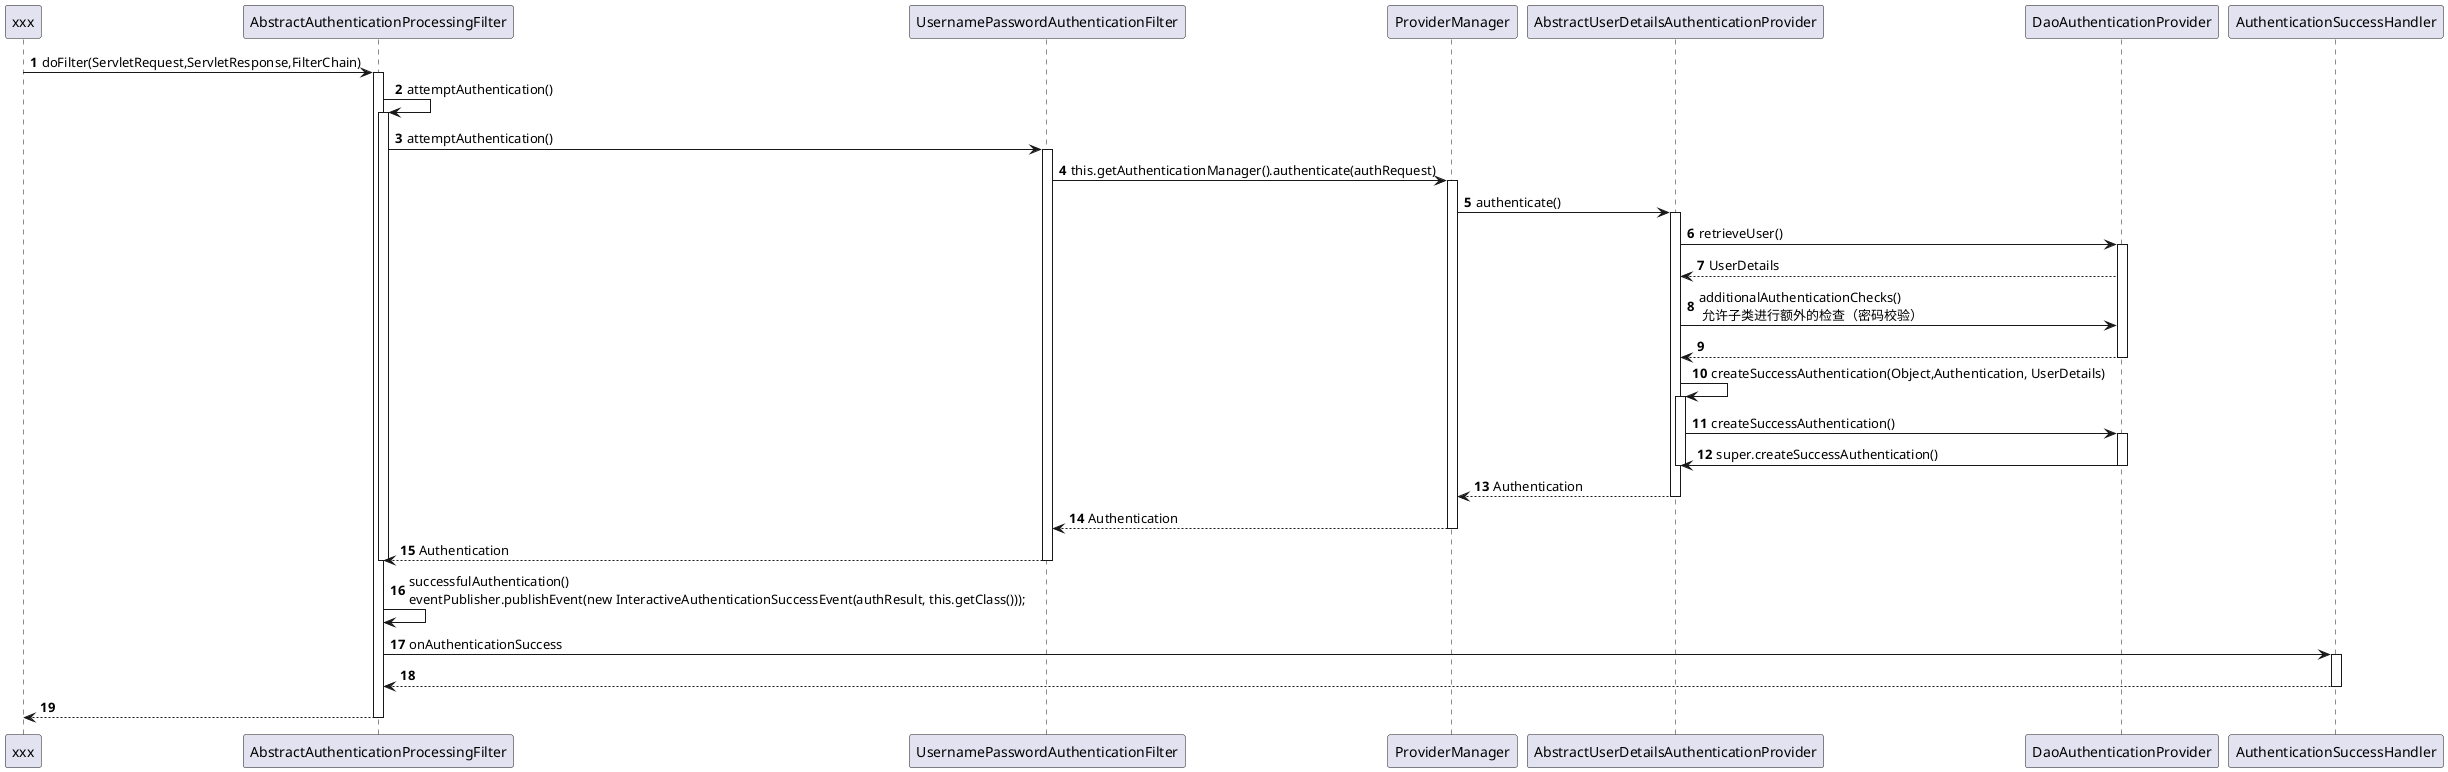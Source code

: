 @startuml
'https://plantuml.com/sequence-diagram

autonumber
xxx -> AbstractAuthenticationProcessingFilter:doFilter(ServletRequest,ServletResponse,FilterChain)
activate AbstractAuthenticationProcessingFilter
AbstractAuthenticationProcessingFilter->AbstractAuthenticationProcessingFilter:attemptAuthentication()
activate AbstractAuthenticationProcessingFilter
AbstractAuthenticationProcessingFilter -> UsernamePasswordAuthenticationFilter:attemptAuthentication()
activate UsernamePasswordAuthenticationFilter

UsernamePasswordAuthenticationFilter -> ProviderManager:this.getAuthenticationManager().authenticate(authRequest)
activate ProviderManager

ProviderManager -> AbstractUserDetailsAuthenticationProvider: authenticate()
activate AbstractUserDetailsAuthenticationProvider

AbstractUserDetailsAuthenticationProvider -> DaoAuthenticationProvider:retrieveUser()
activate DaoAuthenticationProvider

DaoAuthenticationProvider --> AbstractUserDetailsAuthenticationProvider:UserDetails

AbstractUserDetailsAuthenticationProvider -> DaoAuthenticationProvider:additionalAuthenticationChecks()\n 允许子类进行额外的检查（密码校验）

DaoAuthenticationProvider --> AbstractUserDetailsAuthenticationProvider
deactivate DaoAuthenticationProvider

AbstractUserDetailsAuthenticationProvider -> AbstractUserDetailsAuthenticationProvider:createSuccessAuthentication(Object,Authentication, UserDetails)
activate AbstractUserDetailsAuthenticationProvider

AbstractUserDetailsAuthenticationProvider -> DaoAuthenticationProvider:createSuccessAuthentication()
activate DaoAuthenticationProvider

DaoAuthenticationProvider -> AbstractUserDetailsAuthenticationProvider:super.createSuccessAuthentication()
deactivate DaoAuthenticationProvider
deactivate AbstractUserDetailsAuthenticationProvider

AbstractUserDetailsAuthenticationProvider --> ProviderManager:Authentication
deactivate AbstractUserDetailsAuthenticationProvider

ProviderManager --> UsernamePasswordAuthenticationFilter:Authentication
deactivate ProviderManager

UsernamePasswordAuthenticationFilter --> AbstractAuthenticationProcessingFilter:Authentication
deactivate UsernamePasswordAuthenticationFilter
deactivate AbstractAuthenticationProcessingFilter

AbstractAuthenticationProcessingFilter -> AbstractAuthenticationProcessingFilter:successfulAuthentication()\neventPublisher.publishEvent(new InteractiveAuthenticationSuccessEvent(authResult, this.getClass()));

AbstractAuthenticationProcessingFilter-> AuthenticationSuccessHandler:onAuthenticationSuccess
activate AuthenticationSuccessHandler

AuthenticationSuccessHandler --> AbstractAuthenticationProcessingFilter
deactivate AuthenticationSuccessHandler

AbstractAuthenticationProcessingFilter --> xxx
deactivate AbstractAuthenticationProcessingFilter

@enduml